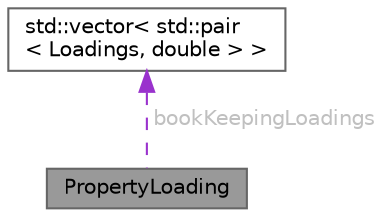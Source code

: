 digraph "PropertyLoading"
{
 // LATEX_PDF_SIZE
  bgcolor="transparent";
  edge [fontname=Helvetica,fontsize=10,labelfontname=Helvetica,labelfontsize=10];
  node [fontname=Helvetica,fontsize=10,shape=box,height=0.2,width=0.4];
  Node1 [id="Node000001",label="PropertyLoading",height=0.2,width=0.4,color="gray40", fillcolor="grey60", style="filled", fontcolor="black",tooltip=" "];
  Node2 -> Node1 [id="edge1_Node000001_Node000002",dir="back",color="darkorchid3",style="dashed",tooltip=" ",label=" bookKeepingLoadings",fontcolor="grey" ];
  Node2 [id="Node000002",label="std::vector\< std::pair\l\< Loadings, double \> \>",height=0.2,width=0.4,color="gray40", fillcolor="white", style="filled",tooltip=" "];
}
